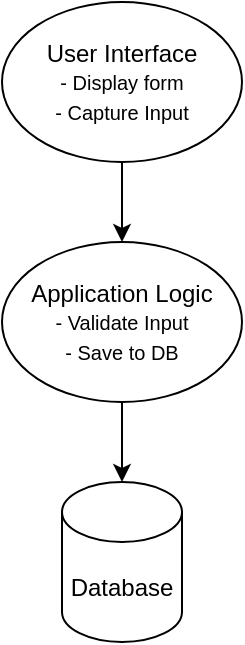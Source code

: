 <mxfile version="24.6.2" type="github">
  <diagram name="Page-1" id="3E_FkO4FgeSKK5v4nOHX">
    <mxGraphModel dx="1002" dy="535" grid="1" gridSize="10" guides="1" tooltips="1" connect="1" arrows="1" fold="1" page="1" pageScale="1" pageWidth="850" pageHeight="1100" math="0" shadow="0">
      <root>
        <mxCell id="0" />
        <mxCell id="1" parent="0" />
        <mxCell id="r6POTWseQpxATv2JNDG8-4" style="edgeStyle=orthogonalEdgeStyle;rounded=0;orthogonalLoop=1;jettySize=auto;html=1;" edge="1" parent="1" source="r6POTWseQpxATv2JNDG8-1">
          <mxGeometry relative="1" as="geometry">
            <mxPoint x="300" y="440" as="targetPoint" />
          </mxGeometry>
        </mxCell>
        <mxCell id="r6POTWseQpxATv2JNDG8-1" value="User Interface&lt;br&gt;&lt;font style=&quot;font-size: 10px;&quot;&gt;- Display form&lt;br&gt;- Capture Input&lt;/font&gt;" style="ellipse;whiteSpace=wrap;html=1;" vertex="1" parent="1">
          <mxGeometry x="240" y="320" width="120" height="80" as="geometry" />
        </mxCell>
        <mxCell id="r6POTWseQpxATv2JNDG8-5" style="edgeStyle=orthogonalEdgeStyle;rounded=0;orthogonalLoop=1;jettySize=auto;html=1;" edge="1" parent="1" source="r6POTWseQpxATv2JNDG8-2">
          <mxGeometry relative="1" as="geometry">
            <mxPoint x="300" y="560" as="targetPoint" />
          </mxGeometry>
        </mxCell>
        <mxCell id="r6POTWseQpxATv2JNDG8-2" value="Application Logic&lt;br&gt;&lt;font style=&quot;font-size: 10px;&quot;&gt;- Validate Input&lt;br&gt;- Save to DB&lt;/font&gt;" style="ellipse;whiteSpace=wrap;html=1;" vertex="1" parent="1">
          <mxGeometry x="240" y="440" width="120" height="80" as="geometry" />
        </mxCell>
        <mxCell id="r6POTWseQpxATv2JNDG8-3" value="Database" style="shape=cylinder3;whiteSpace=wrap;html=1;boundedLbl=1;backgroundOutline=1;size=15;" vertex="1" parent="1">
          <mxGeometry x="270" y="560" width="60" height="80" as="geometry" />
        </mxCell>
      </root>
    </mxGraphModel>
  </diagram>
</mxfile>
